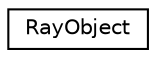 digraph G
{
  edge [fontname="Helvetica",fontsize="10",labelfontname="Helvetica",labelfontsize="10"];
  node [fontname="Helvetica",fontsize="10",shape=record];
  rankdir=LR;
  Node1 [label="RayObject",height=0.2,width=0.4,color="black", fillcolor="white", style="filled",URL="$db/df0/structRayObject.html"];
}
